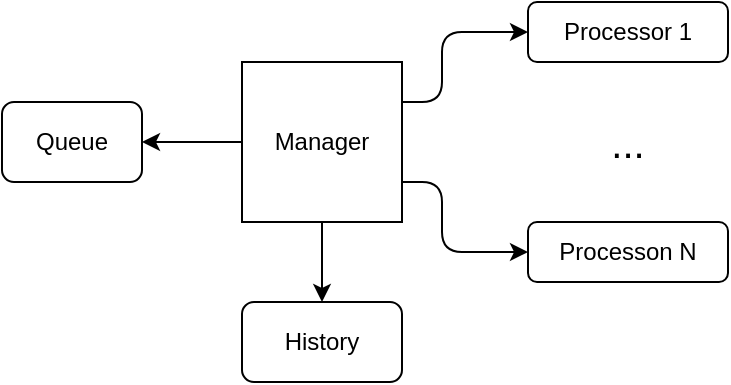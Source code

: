 <mxfile version="10.8.7" type="device"><diagram id="ZFa2zB35XlL1SWadtWSu" name="Page-1"><mxGraphModel dx="1444" dy="838" grid="1" gridSize="10" guides="1" tooltips="1" connect="1" arrows="1" fold="1" page="1" pageScale="1" pageWidth="827" pageHeight="1169" math="0" shadow="0"><root><mxCell id="0"/><mxCell id="1" parent="0"/><mxCell id="XGvrF7ZPcNnlYVwYLP7E-1" value="Manager" style="whiteSpace=wrap;html=1;aspect=fixed;" vertex="1" parent="1"><mxGeometry x="270" y="190" width="80" height="80" as="geometry"/></mxCell><mxCell id="XGvrF7ZPcNnlYVwYLP7E-3" value="History" style="rounded=1;whiteSpace=wrap;html=1;" vertex="1" parent="1"><mxGeometry x="270" y="310" width="80" height="40" as="geometry"/></mxCell><mxCell id="XGvrF7ZPcNnlYVwYLP7E-4" value="Processor 1" style="rounded=1;whiteSpace=wrap;html=1;" vertex="1" parent="1"><mxGeometry x="413" y="160" width="100" height="30" as="geometry"/></mxCell><mxCell id="XGvrF7ZPcNnlYVwYLP7E-6" value="Processon N" style="rounded=1;whiteSpace=wrap;html=1;" vertex="1" parent="1"><mxGeometry x="413" y="270" width="100" height="30" as="geometry"/></mxCell><mxCell id="XGvrF7ZPcNnlYVwYLP7E-7" value="Queue" style="rounded=1;whiteSpace=wrap;html=1;" vertex="1" parent="1"><mxGeometry x="150" y="210" width="70" height="40" as="geometry"/></mxCell><mxCell id="XGvrF7ZPcNnlYVwYLP7E-8" value="&lt;font style=&quot;font-size: 20px&quot;&gt;...&lt;/font&gt;" style="text;html=1;strokeColor=none;fillColor=none;align=center;verticalAlign=middle;whiteSpace=wrap;rounded=0;" vertex="1" parent="1"><mxGeometry x="443" y="220" width="40" height="20" as="geometry"/></mxCell><mxCell id="XGvrF7ZPcNnlYVwYLP7E-11" value="" style="endArrow=classic;html=1;exitX=1;exitY=0.25;exitDx=0;exitDy=0;entryX=0;entryY=0.5;entryDx=0;entryDy=0;" edge="1" parent="1" source="XGvrF7ZPcNnlYVwYLP7E-1" target="XGvrF7ZPcNnlYVwYLP7E-4"><mxGeometry width="50" height="50" relative="1" as="geometry"><mxPoint x="150" y="420" as="sourcePoint"/><mxPoint x="200" y="370" as="targetPoint"/><Array as="points"><mxPoint x="370" y="210"/><mxPoint x="370" y="175"/></Array></mxGeometry></mxCell><mxCell id="XGvrF7ZPcNnlYVwYLP7E-12" value="" style="endArrow=classic;html=1;exitX=1;exitY=0.75;exitDx=0;exitDy=0;entryX=0;entryY=0.5;entryDx=0;entryDy=0;" edge="1" parent="1" source="XGvrF7ZPcNnlYVwYLP7E-1" target="XGvrF7ZPcNnlYVwYLP7E-6"><mxGeometry width="50" height="50" relative="1" as="geometry"><mxPoint x="360" y="220" as="sourcePoint"/><mxPoint x="423" y="185" as="targetPoint"/><Array as="points"><mxPoint x="370" y="250"/><mxPoint x="370" y="285"/></Array></mxGeometry></mxCell><mxCell id="XGvrF7ZPcNnlYVwYLP7E-13" value="" style="endArrow=classic;html=1;exitX=0.5;exitY=1;exitDx=0;exitDy=0;entryX=0.5;entryY=0;entryDx=0;entryDy=0;" edge="1" parent="1" source="XGvrF7ZPcNnlYVwYLP7E-1" target="XGvrF7ZPcNnlYVwYLP7E-3"><mxGeometry width="50" height="50" relative="1" as="geometry"><mxPoint x="150" y="420" as="sourcePoint"/><mxPoint x="200" y="370" as="targetPoint"/></mxGeometry></mxCell><mxCell id="XGvrF7ZPcNnlYVwYLP7E-14" value="" style="endArrow=classic;html=1;exitX=0;exitY=0.5;exitDx=0;exitDy=0;entryX=1;entryY=0.5;entryDx=0;entryDy=0;" edge="1" parent="1" source="XGvrF7ZPcNnlYVwYLP7E-1" target="XGvrF7ZPcNnlYVwYLP7E-7"><mxGeometry width="50" height="50" relative="1" as="geometry"><mxPoint x="150" y="420" as="sourcePoint"/><mxPoint x="200" y="370" as="targetPoint"/></mxGeometry></mxCell></root></mxGraphModel></diagram></mxfile>